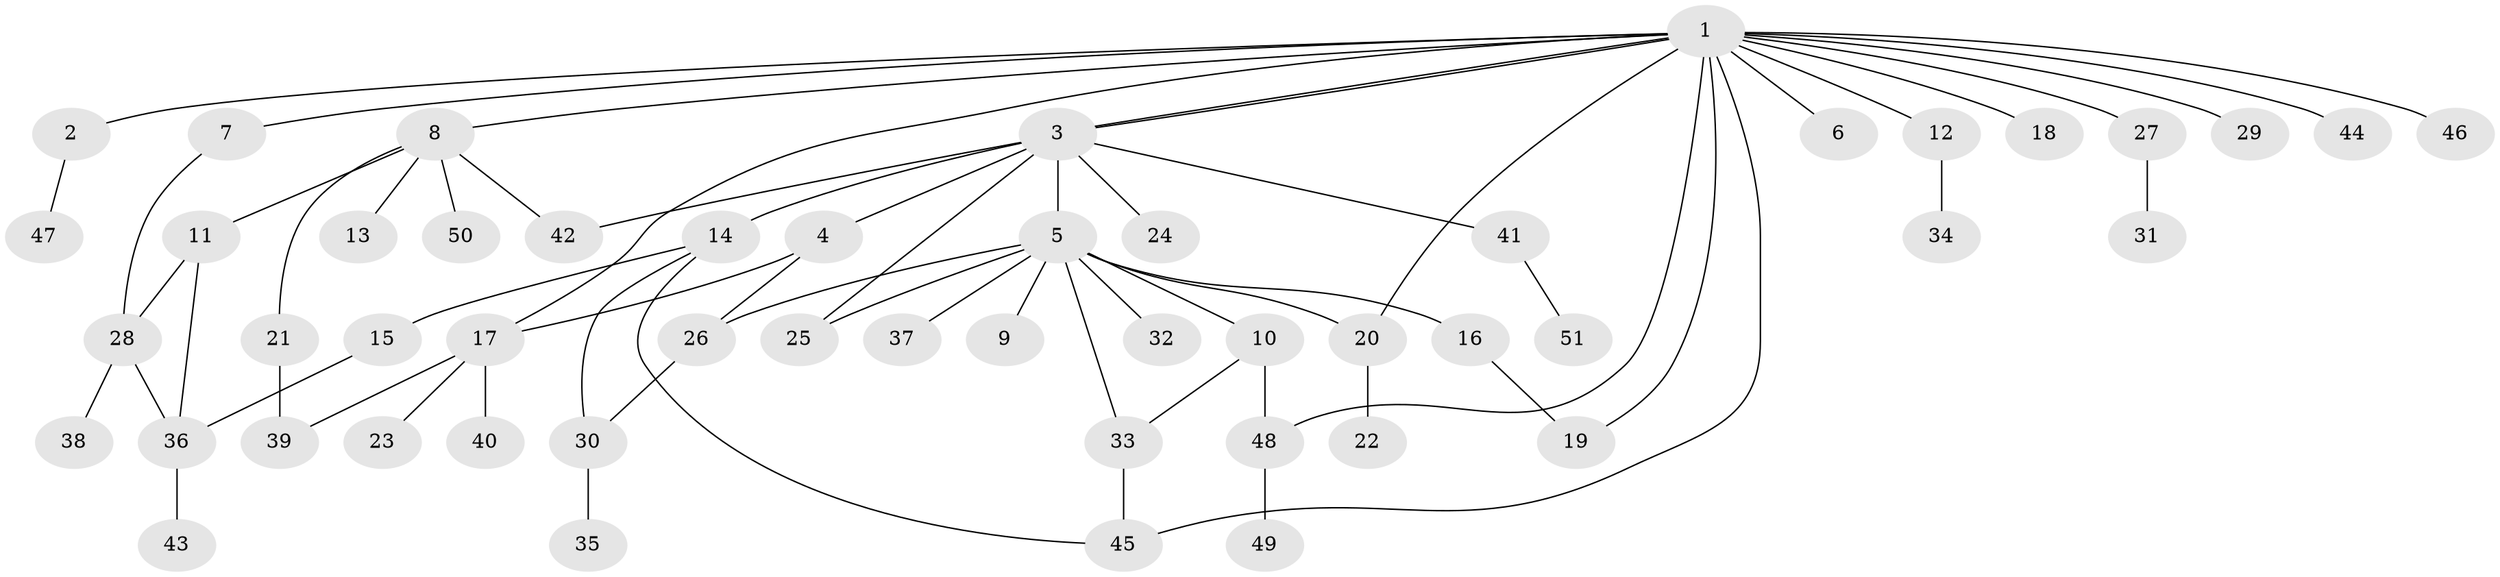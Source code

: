 // coarse degree distribution, {12: 0.06666666666666667, 2: 0.13333333333333333, 5: 0.13333333333333333, 4: 0.13333333333333333, 1: 0.5333333333333333}
// Generated by graph-tools (version 1.1) at 2025/18/03/04/25 18:18:02]
// undirected, 51 vertices, 66 edges
graph export_dot {
graph [start="1"]
  node [color=gray90,style=filled];
  1;
  2;
  3;
  4;
  5;
  6;
  7;
  8;
  9;
  10;
  11;
  12;
  13;
  14;
  15;
  16;
  17;
  18;
  19;
  20;
  21;
  22;
  23;
  24;
  25;
  26;
  27;
  28;
  29;
  30;
  31;
  32;
  33;
  34;
  35;
  36;
  37;
  38;
  39;
  40;
  41;
  42;
  43;
  44;
  45;
  46;
  47;
  48;
  49;
  50;
  51;
  1 -- 2;
  1 -- 3;
  1 -- 3;
  1 -- 6;
  1 -- 7;
  1 -- 8;
  1 -- 12;
  1 -- 17;
  1 -- 18;
  1 -- 19;
  1 -- 20;
  1 -- 27;
  1 -- 29;
  1 -- 44;
  1 -- 45;
  1 -- 46;
  1 -- 48;
  2 -- 47;
  3 -- 4;
  3 -- 5;
  3 -- 14;
  3 -- 24;
  3 -- 25;
  3 -- 41;
  3 -- 42;
  4 -- 17;
  4 -- 26;
  5 -- 9;
  5 -- 10;
  5 -- 16;
  5 -- 20;
  5 -- 25;
  5 -- 26;
  5 -- 32;
  5 -- 33;
  5 -- 37;
  7 -- 28;
  8 -- 11;
  8 -- 13;
  8 -- 21;
  8 -- 42;
  8 -- 50;
  10 -- 33;
  10 -- 48;
  11 -- 28;
  11 -- 36;
  12 -- 34;
  14 -- 15;
  14 -- 30;
  14 -- 45;
  15 -- 36;
  16 -- 19;
  17 -- 23;
  17 -- 39;
  17 -- 40;
  20 -- 22;
  21 -- 39;
  26 -- 30;
  27 -- 31;
  28 -- 36;
  28 -- 38;
  30 -- 35;
  33 -- 45;
  36 -- 43;
  41 -- 51;
  48 -- 49;
}
